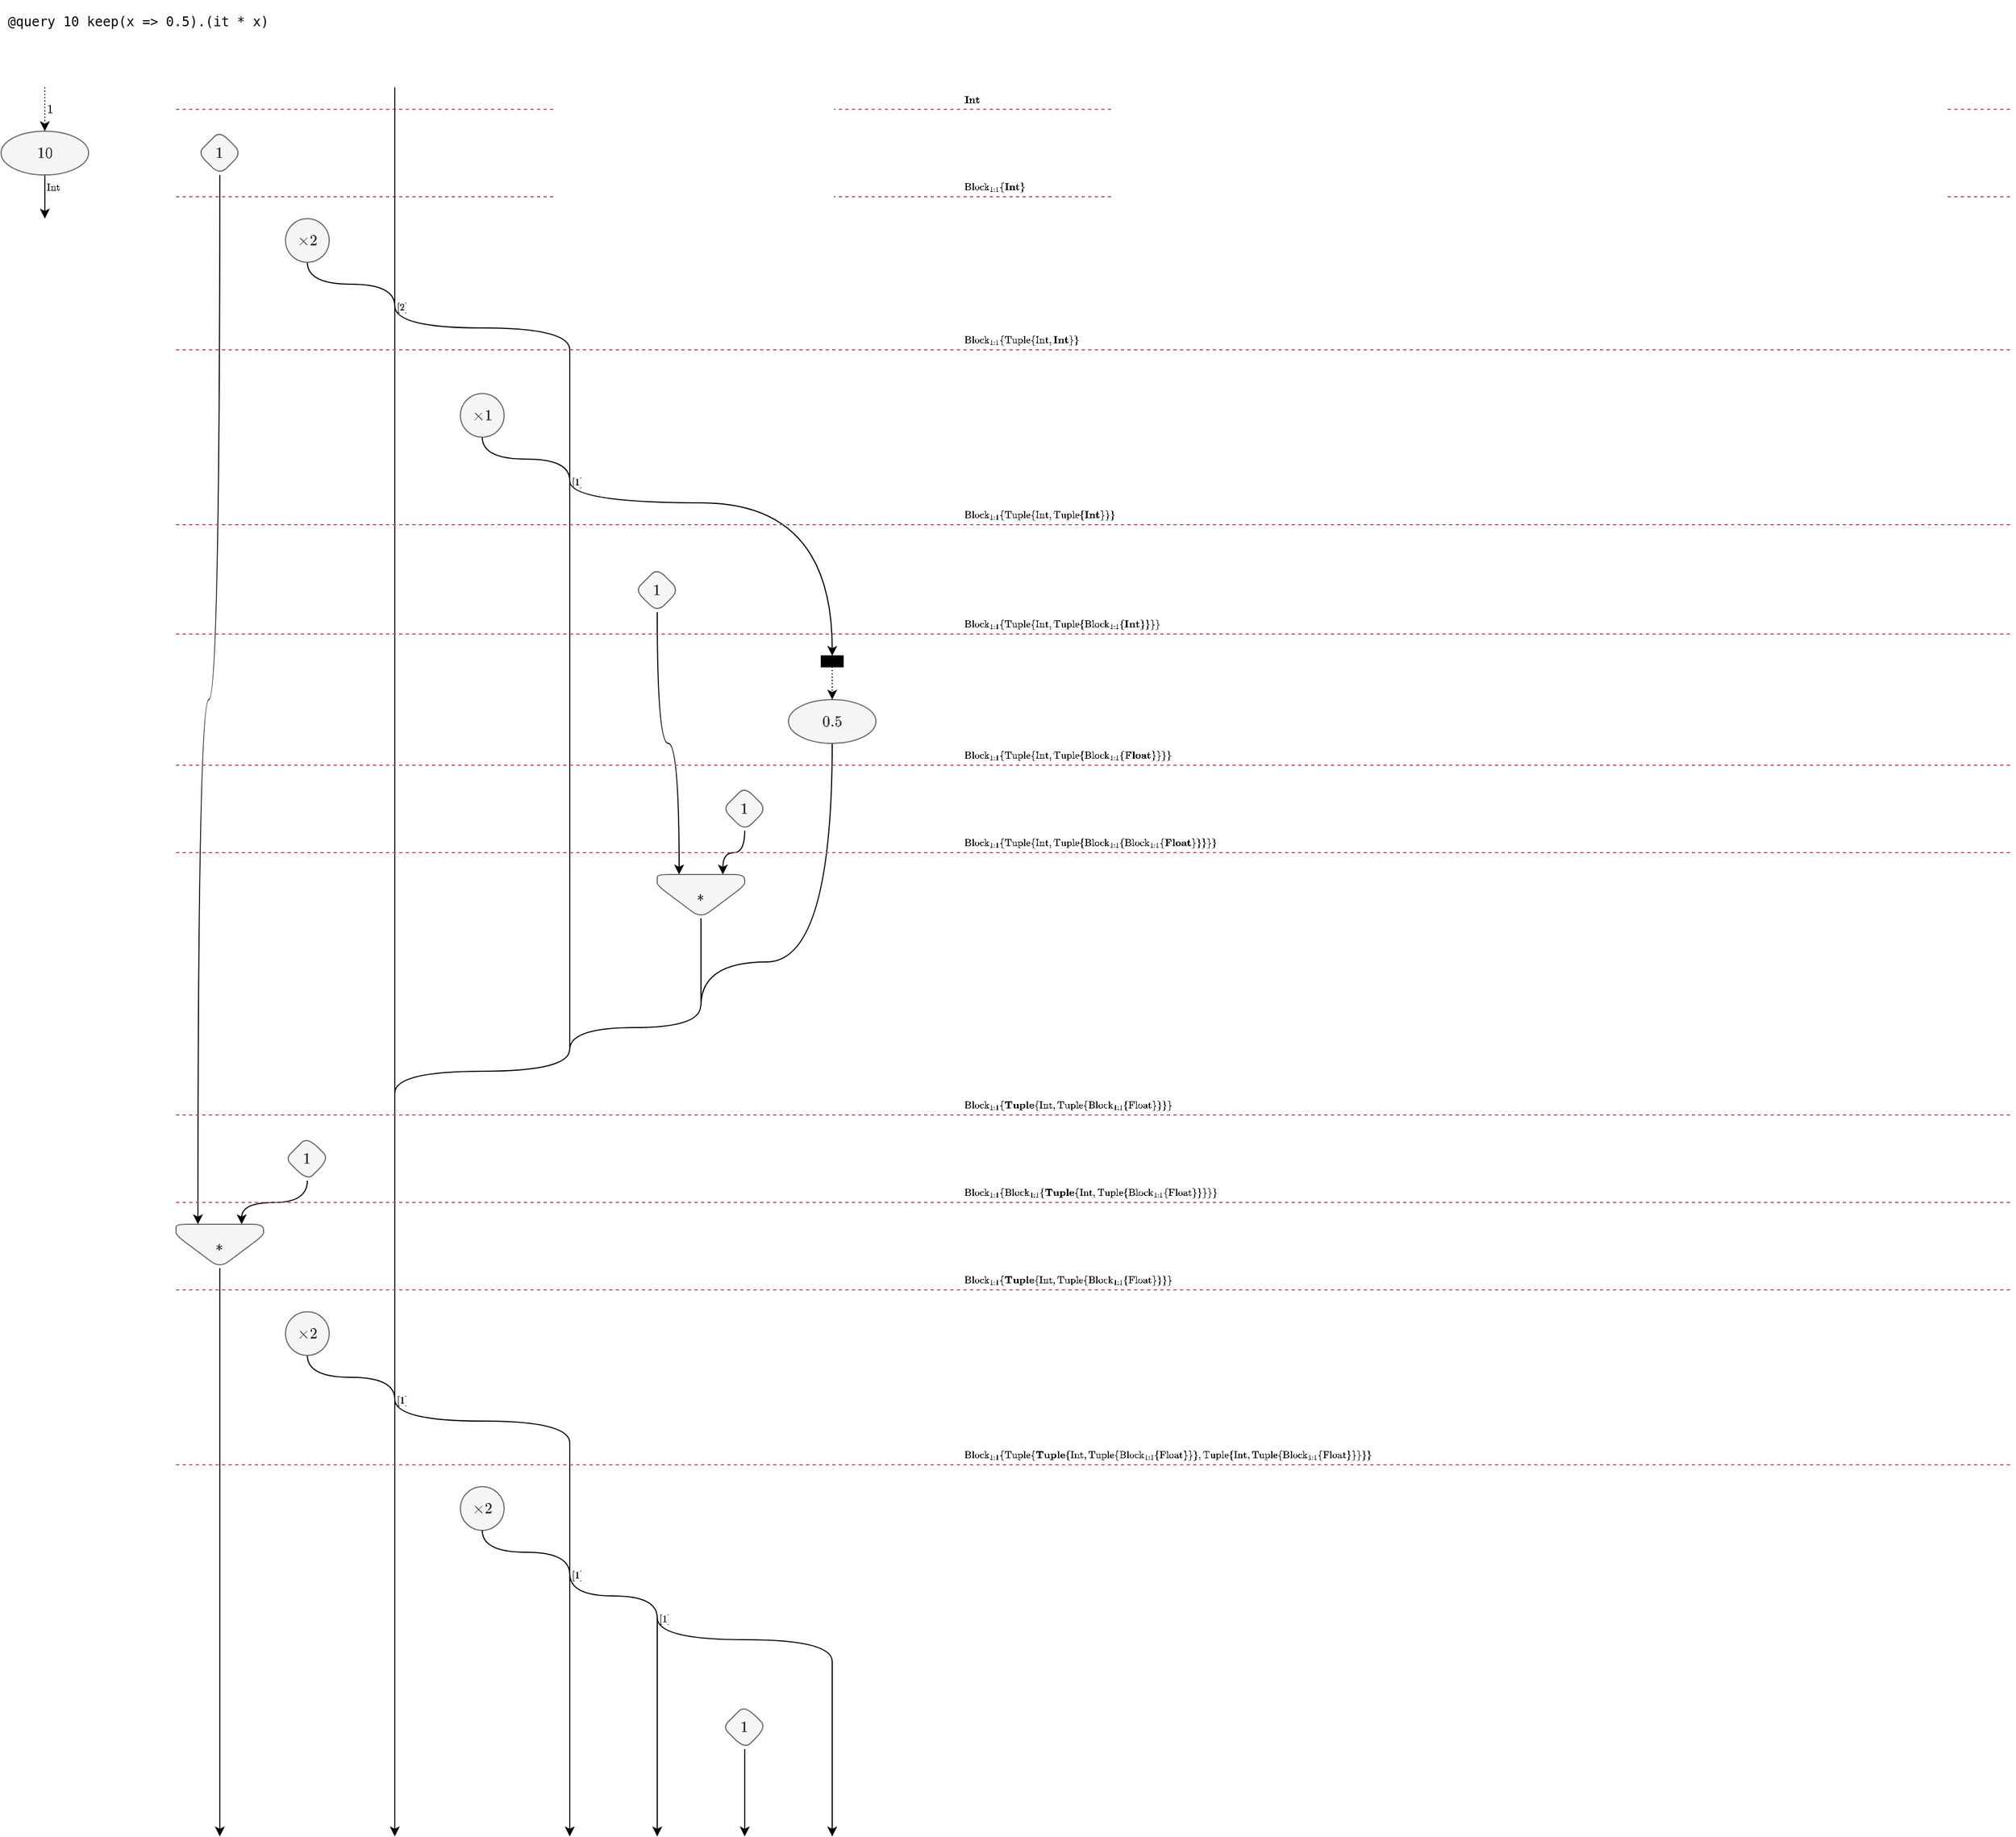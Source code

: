 <mxfile version="13.6.6" type="github">
  <diagram id="ESxC-0Dt4J1VPf62ilii" name="Page-1">
    <mxGraphModel dx="1620" dy="898" grid="1" gridSize="10" guides="1" tooltips="1" connect="1" arrows="1" fold="1" page="1" pageScale="1" pageWidth="2339" pageHeight="3300" math="1" shadow="0">
      <root>
        <mxCell id="0" />
        <mxCell id="1" parent="0" />
        <mxCell id="Xwl5Lj1KR2Gq2ztE4UWl-1" value="&lt;pre&gt;@query 10 keep(x =&amp;gt; 0.5).(it * x)&lt;/pre&gt;" style="text;html=1;align=center;verticalAlign=middle;resizable=0;points=[];autosize=1;" vertex="1" parent="1">
          <mxGeometry x="40" y="40" width="250" height="40" as="geometry" />
        </mxCell>
        <mxCell id="Xwl5Lj1KR2Gq2ztE4UWl-3" style="edgeStyle=orthogonalEdgeStyle;rounded=0;orthogonalLoop=1;jettySize=auto;html=1;curved=1;" edge="1" parent="1" source="Xwl5Lj1KR2Gq2ztE4UWl-2">
          <mxGeometry relative="1" as="geometry">
            <mxPoint x="80" y="240" as="targetPoint" />
          </mxGeometry>
        </mxCell>
        <mxCell id="Xwl5Lj1KR2Gq2ztE4UWl-6" value="$$\scriptsize\mathrm{Int}$$" style="edgeLabel;html=1;align=left;verticalAlign=middle;resizable=0;points=[];labelBackgroundColor=none;" vertex="1" connectable="0" parent="Xwl5Lj1KR2Gq2ztE4UWl-3">
          <mxGeometry x="-0.333" y="1" relative="1" as="geometry">
            <mxPoint x="-1" y="-3.33" as="offset" />
          </mxGeometry>
        </mxCell>
        <mxCell id="Xwl5Lj1KR2Gq2ztE4UWl-2" value="$$10$$" style="ellipse;whiteSpace=wrap;html=1;fillColor=#f5f5f5;strokeColor=#666666;fontColor=#333333;" vertex="1" parent="1">
          <mxGeometry x="40" y="160" width="80" height="40" as="geometry" />
        </mxCell>
        <mxCell id="Xwl5Lj1KR2Gq2ztE4UWl-4" style="edgeStyle=orthogonalEdgeStyle;curved=1;rounded=0;orthogonalLoop=1;jettySize=auto;html=1;entryX=0.5;entryY=0;entryDx=0;entryDy=0;dashed=1;dashPattern=1 2;" edge="1" parent="1" target="Xwl5Lj1KR2Gq2ztE4UWl-2">
          <mxGeometry relative="1" as="geometry">
            <mxPoint x="80" y="120" as="sourcePoint" />
            <Array as="points">
              <mxPoint x="80" y="130" />
              <mxPoint x="80" y="130" />
            </Array>
          </mxGeometry>
        </mxCell>
        <mxCell id="Xwl5Lj1KR2Gq2ztE4UWl-5" value="$$\small 1$$" style="edgeLabel;html=1;align=left;verticalAlign=middle;resizable=0;points=[];labelBackgroundColor=none;" vertex="1" connectable="0" parent="Xwl5Lj1KR2Gq2ztE4UWl-4">
          <mxGeometry x="-0.5" y="-5" relative="1" as="geometry">
            <mxPoint x="5" y="10" as="offset" />
          </mxGeometry>
        </mxCell>
        <mxCell id="Xwl5Lj1KR2Gq2ztE4UWl-9" style="edgeStyle=orthogonalEdgeStyle;curved=1;rounded=0;orthogonalLoop=1;jettySize=auto;html=1;entryX=0.25;entryY=0;entryDx=0;entryDy=0;" edge="1" parent="1" source="Xwl5Lj1KR2Gq2ztE4UWl-7" target="Xwl5Lj1KR2Gq2ztE4UWl-26">
          <mxGeometry relative="1" as="geometry">
            <mxPoint x="240" y="700" as="targetPoint" />
          </mxGeometry>
        </mxCell>
        <mxCell id="Xwl5Lj1KR2Gq2ztE4UWl-7" value="$$1$$" style="rhombus;whiteSpace=wrap;html=1;fillColor=#f5f5f5;strokeColor=#666666;fontColor=#333333;rounded=1;" vertex="1" parent="1">
          <mxGeometry x="220" y="160" width="40" height="40" as="geometry" />
        </mxCell>
        <mxCell id="Xwl5Lj1KR2Gq2ztE4UWl-11" style="edgeStyle=orthogonalEdgeStyle;curved=1;rounded=0;orthogonalLoop=1;jettySize=auto;html=1;exitX=0.5;exitY=1;exitDx=0;exitDy=0;endArrow=none;endFill=0;" edge="1" parent="1" source="Xwl5Lj1KR2Gq2ztE4UWl-8">
          <mxGeometry relative="1" as="geometry">
            <mxPoint x="560" y="480" as="targetPoint" />
          </mxGeometry>
        </mxCell>
        <mxCell id="Xwl5Lj1KR2Gq2ztE4UWl-8" value="$$\times 1$$" style="ellipse;whiteSpace=wrap;html=1;aspect=fixed;labelBackgroundColor=none;fillColor=#f5f5f5;align=center;strokeColor=#666666;fontColor=#333333;" vertex="1" parent="1">
          <mxGeometry x="460" y="400" width="40" height="40" as="geometry" />
        </mxCell>
        <mxCell id="Xwl5Lj1KR2Gq2ztE4UWl-10" style="edgeStyle=orthogonalEdgeStyle;curved=1;rounded=0;orthogonalLoop=1;jettySize=auto;html=1;endArrow=none;endFill=0;" edge="1" parent="1">
          <mxGeometry relative="1" as="geometry">
            <mxPoint x="560" y="1000" as="targetPoint" />
            <mxPoint x="560" y="360" as="sourcePoint" />
          </mxGeometry>
        </mxCell>
        <mxCell id="Xwl5Lj1KR2Gq2ztE4UWl-12" style="edgeStyle=orthogonalEdgeStyle;curved=1;rounded=0;orthogonalLoop=1;jettySize=auto;html=1;exitX=0.5;exitY=1;exitDx=0;exitDy=0;endArrow=classic;endFill=1;entryX=0.5;entryY=0;entryDx=0;entryDy=0;" edge="1" parent="1" target="Xwl5Lj1KR2Gq2ztE4UWl-15">
          <mxGeometry relative="1" as="geometry">
            <mxPoint x="720" y="630" as="targetPoint" />
            <mxPoint x="560" y="480" as="sourcePoint" />
            <Array as="points">
              <mxPoint x="560" y="500" />
              <mxPoint x="800" y="500" />
            </Array>
          </mxGeometry>
        </mxCell>
        <mxCell id="Xwl5Lj1KR2Gq2ztE4UWl-63" value="$$\scriptsize [1]$$" style="edgeLabel;html=1;align=left;verticalAlign=middle;resizable=0;points=[];labelBackgroundColor=none;" vertex="1" connectable="0" parent="Xwl5Lj1KR2Gq2ztE4UWl-12">
          <mxGeometry x="-0.744" y="7" relative="1" as="geometry">
            <mxPoint x="-31.43" y="-13.03" as="offset" />
          </mxGeometry>
        </mxCell>
        <mxCell id="Xwl5Lj1KR2Gq2ztE4UWl-21" style="edgeStyle=orthogonalEdgeStyle;curved=1;rounded=0;orthogonalLoop=1;jettySize=auto;html=1;entryX=0.25;entryY=0;entryDx=0;entryDy=0;endArrow=classic;endFill=1;" edge="1" parent="1" source="Xwl5Lj1KR2Gq2ztE4UWl-13" target="Xwl5Lj1KR2Gq2ztE4UWl-19">
          <mxGeometry relative="1" as="geometry" />
        </mxCell>
        <mxCell id="Xwl5Lj1KR2Gq2ztE4UWl-13" value="$$1$$" style="rhombus;whiteSpace=wrap;html=1;fillColor=#f5f5f5;strokeColor=#666666;fontColor=#333333;rounded=1;" vertex="1" parent="1">
          <mxGeometry x="620" y="560" width="40" height="40" as="geometry" />
        </mxCell>
        <mxCell id="Xwl5Lj1KR2Gq2ztE4UWl-23" style="edgeStyle=orthogonalEdgeStyle;curved=1;rounded=0;orthogonalLoop=1;jettySize=auto;html=1;endArrow=none;endFill=0;exitX=0.5;exitY=1;exitDx=0;exitDy=0;" edge="1" parent="1" source="Xwl5Lj1KR2Gq2ztE4UWl-14">
          <mxGeometry relative="1" as="geometry">
            <mxPoint x="680" y="960" as="targetPoint" />
            <Array as="points">
              <mxPoint x="800" y="920" />
              <mxPoint x="680" y="920" />
            </Array>
          </mxGeometry>
        </mxCell>
        <mxCell id="Xwl5Lj1KR2Gq2ztE4UWl-14" value="$$0.5$$" style="ellipse;whiteSpace=wrap;html=1;fillColor=#f5f5f5;strokeColor=#666666;fontColor=#333333;" vertex="1" parent="1">
          <mxGeometry x="760" y="680" width="80" height="40" as="geometry" />
        </mxCell>
        <mxCell id="Xwl5Lj1KR2Gq2ztE4UWl-16" style="edgeStyle=orthogonalEdgeStyle;curved=1;rounded=0;orthogonalLoop=1;jettySize=auto;html=1;exitX=0.5;exitY=1;exitDx=0;exitDy=0;entryX=0.5;entryY=0;entryDx=0;entryDy=0;endArrow=classic;endFill=1;dashed=1;dashPattern=1 2;" edge="1" parent="1" source="Xwl5Lj1KR2Gq2ztE4UWl-15" target="Xwl5Lj1KR2Gq2ztE4UWl-14">
          <mxGeometry relative="1" as="geometry" />
        </mxCell>
        <mxCell id="Xwl5Lj1KR2Gq2ztE4UWl-15" value="" style="rounded=0;whiteSpace=wrap;html=1;labelBackgroundColor=none;align=center;fillColor=#000000;" vertex="1" parent="1">
          <mxGeometry x="790" y="640" width="20" height="10" as="geometry" />
        </mxCell>
        <mxCell id="Xwl5Lj1KR2Gq2ztE4UWl-20" style="edgeStyle=orthogonalEdgeStyle;curved=1;rounded=0;orthogonalLoop=1;jettySize=auto;html=1;entryX=0.75;entryY=0;entryDx=0;entryDy=0;endArrow=classic;endFill=1;" edge="1" parent="1" source="Xwl5Lj1KR2Gq2ztE4UWl-18" target="Xwl5Lj1KR2Gq2ztE4UWl-19">
          <mxGeometry relative="1" as="geometry" />
        </mxCell>
        <mxCell id="Xwl5Lj1KR2Gq2ztE4UWl-18" value="$$1$$" style="rhombus;whiteSpace=wrap;html=1;fillColor=#f5f5f5;strokeColor=#666666;fontColor=#333333;rounded=1;" vertex="1" parent="1">
          <mxGeometry x="700" y="760" width="40" height="40" as="geometry" />
        </mxCell>
        <mxCell id="Xwl5Lj1KR2Gq2ztE4UWl-22" style="edgeStyle=orthogonalEdgeStyle;curved=1;rounded=0;orthogonalLoop=1;jettySize=auto;html=1;endArrow=none;endFill=0;" edge="1" parent="1" source="Xwl5Lj1KR2Gq2ztE4UWl-19">
          <mxGeometry relative="1" as="geometry">
            <mxPoint x="680" y="960" as="targetPoint" />
          </mxGeometry>
        </mxCell>
        <mxCell id="Xwl5Lj1KR2Gq2ztE4UWl-19" value="$$*$$" style="shape=offPageConnector;whiteSpace=wrap;html=1;rounded=1;labelBackgroundColor=none;align=center;fillColor=#f5f5f5;strokeColor=#666666;fontColor=#333333;size=0.75;" vertex="1" parent="1">
          <mxGeometry x="640" y="840" width="80" height="40" as="geometry" />
        </mxCell>
        <mxCell id="Xwl5Lj1KR2Gq2ztE4UWl-24" style="edgeStyle=orthogonalEdgeStyle;curved=1;rounded=0;orthogonalLoop=1;jettySize=auto;html=1;endArrow=none;endFill=0;" edge="1" parent="1">
          <mxGeometry relative="1" as="geometry">
            <mxPoint x="560" y="1000" as="targetPoint" />
            <mxPoint x="679.71" y="960" as="sourcePoint" />
            <Array as="points">
              <mxPoint x="680" y="980" />
              <mxPoint x="560" y="980" />
            </Array>
          </mxGeometry>
        </mxCell>
        <mxCell id="Xwl5Lj1KR2Gq2ztE4UWl-27" style="edgeStyle=orthogonalEdgeStyle;curved=1;rounded=0;orthogonalLoop=1;jettySize=auto;html=1;exitX=0.5;exitY=1;exitDx=0;exitDy=0;entryX=0.75;entryY=0;entryDx=0;entryDy=0;endArrow=classic;endFill=1;" edge="1" parent="1" source="Xwl5Lj1KR2Gq2ztE4UWl-25" target="Xwl5Lj1KR2Gq2ztE4UWl-26">
          <mxGeometry relative="1" as="geometry">
            <mxPoint x="320" y="1120" as="sourcePoint" />
            <Array as="points">
              <mxPoint x="320" y="1140" />
              <mxPoint x="260" y="1140" />
            </Array>
          </mxGeometry>
        </mxCell>
        <mxCell id="Xwl5Lj1KR2Gq2ztE4UWl-25" value="$$1$$" style="rhombus;whiteSpace=wrap;html=1;fillColor=#f5f5f5;strokeColor=#666666;fontColor=#333333;rounded=1;arcSize=50;" vertex="1" parent="1">
          <mxGeometry x="300.06" y="1080" width="40" height="40" as="geometry" />
        </mxCell>
        <mxCell id="Xwl5Lj1KR2Gq2ztE4UWl-28" style="edgeStyle=orthogonalEdgeStyle;curved=1;rounded=0;orthogonalLoop=1;jettySize=auto;html=1;endArrow=classic;endFill=1;" edge="1" parent="1" source="Xwl5Lj1KR2Gq2ztE4UWl-26">
          <mxGeometry relative="1" as="geometry">
            <mxPoint x="240" y="1720" as="targetPoint" />
          </mxGeometry>
        </mxCell>
        <mxCell id="Xwl5Lj1KR2Gq2ztE4UWl-26" value="$$*$$" style="shape=offPageConnector;whiteSpace=wrap;html=1;rounded=1;labelBackgroundColor=none;align=center;fillColor=#f5f5f5;strokeColor=#666666;fontColor=#333333;size=0.75;" vertex="1" parent="1">
          <mxGeometry x="200" y="1160" width="80" height="40" as="geometry" />
        </mxCell>
        <mxCell id="Xwl5Lj1KR2Gq2ztE4UWl-94" style="edgeStyle=orthogonalEdgeStyle;curved=1;rounded=0;orthogonalLoop=1;jettySize=auto;html=1;endArrow=none;endFill=0;" edge="1" parent="1" source="Xwl5Lj1KR2Gq2ztE4UWl-29">
          <mxGeometry relative="1" as="geometry">
            <mxPoint x="400" y="1320" as="targetPoint" />
            <Array as="points">
              <mxPoint x="320" y="1300" />
              <mxPoint x="400" y="1300" />
            </Array>
          </mxGeometry>
        </mxCell>
        <mxCell id="Xwl5Lj1KR2Gq2ztE4UWl-29" value="$$\times 2$$" style="ellipse;whiteSpace=wrap;html=1;aspect=fixed;labelBackgroundColor=none;fillColor=#f5f5f5;align=center;strokeColor=#666666;fontColor=#333333;" vertex="1" parent="1">
          <mxGeometry x="300.06" y="1240" width="40" height="40" as="geometry" />
        </mxCell>
        <mxCell id="Xwl5Lj1KR2Gq2ztE4UWl-45" value="" style="endArrow=none;html=1;fillColor=#f8cecc;strokeColor=#b85450;dashed=1;" edge="1" parent="1">
          <mxGeometry width="50" height="50" relative="1" as="geometry">
            <mxPoint x="200" y="140" as="sourcePoint" />
            <mxPoint x="1880" y="140" as="targetPoint" />
          </mxGeometry>
        </mxCell>
        <mxCell id="Xwl5Lj1KR2Gq2ztE4UWl-46" value="$$\scriptsize\mathbf{Int}$$" style="edgeLabel;html=1;align=left;verticalAlign=middle;resizable=0;points=[];labelBackgroundColor=none;" vertex="1" connectable="0" parent="Xwl5Lj1KR2Gq2ztE4UWl-45">
          <mxGeometry x="0.936" y="1" relative="1" as="geometry">
            <mxPoint x="-907" y="-9" as="offset" />
          </mxGeometry>
        </mxCell>
        <mxCell id="Xwl5Lj1KR2Gq2ztE4UWl-47" value="" style="endArrow=none;html=1;fillColor=#f8cecc;strokeColor=#b85450;dashed=1;" edge="1" parent="1">
          <mxGeometry width="50" height="50" relative="1" as="geometry">
            <mxPoint x="200" y="220" as="sourcePoint" />
            <mxPoint x="1880" y="220" as="targetPoint" />
          </mxGeometry>
        </mxCell>
        <mxCell id="Xwl5Lj1KR2Gq2ztE4UWl-48" value="$$\scriptsize\mathrm{Block}_{1:1}\{\mathbf{Int}\}$$" style="edgeLabel;html=1;align=left;verticalAlign=middle;resizable=0;points=[];labelBackgroundColor=none;" vertex="1" connectable="0" parent="Xwl5Lj1KR2Gq2ztE4UWl-47">
          <mxGeometry x="0.936" y="1" relative="1" as="geometry">
            <mxPoint x="-907" y="-9" as="offset" />
          </mxGeometry>
        </mxCell>
        <mxCell id="Xwl5Lj1KR2Gq2ztE4UWl-72" style="edgeStyle=orthogonalEdgeStyle;curved=1;rounded=0;orthogonalLoop=1;jettySize=auto;html=1;" edge="1" parent="1">
          <mxGeometry relative="1" as="geometry">
            <mxPoint x="400" y="1720" as="targetPoint" />
            <mxPoint x="400" y="120" as="sourcePoint" />
          </mxGeometry>
        </mxCell>
        <mxCell id="Xwl5Lj1KR2Gq2ztE4UWl-74" style="edgeStyle=orthogonalEdgeStyle;curved=1;rounded=0;orthogonalLoop=1;jettySize=auto;html=1;endArrow=none;endFill=0;" edge="1" parent="1" source="Xwl5Lj1KR2Gq2ztE4UWl-73">
          <mxGeometry relative="1" as="geometry">
            <mxPoint x="400" y="320" as="targetPoint" />
            <Array as="points">
              <mxPoint x="320" y="300" />
              <mxPoint x="400" y="300" />
            </Array>
          </mxGeometry>
        </mxCell>
        <mxCell id="Xwl5Lj1KR2Gq2ztE4UWl-73" value="$$\times 2$$" style="ellipse;whiteSpace=wrap;html=1;aspect=fixed;labelBackgroundColor=none;fillColor=#f5f5f5;align=center;strokeColor=#666666;fontColor=#333333;" vertex="1" parent="1">
          <mxGeometry x="300.06" y="240" width="40" height="40" as="geometry" />
        </mxCell>
        <mxCell id="Xwl5Lj1KR2Gq2ztE4UWl-75" style="edgeStyle=orthogonalEdgeStyle;curved=1;rounded=0;orthogonalLoop=1;jettySize=auto;html=1;endArrow=none;endFill=0;" edge="1" parent="1">
          <mxGeometry relative="1" as="geometry">
            <mxPoint x="560" y="360" as="targetPoint" />
            <mxPoint x="400.06" y="320" as="sourcePoint" />
            <Array as="points">
              <mxPoint x="400" y="340" />
              <mxPoint x="560" y="340" />
            </Array>
          </mxGeometry>
        </mxCell>
        <mxCell id="Xwl5Lj1KR2Gq2ztE4UWl-78" value="$$\scriptsize [2]$$" style="edgeLabel;html=1;align=left;verticalAlign=middle;resizable=0;points=[];labelBackgroundColor=none;" vertex="1" connectable="0" parent="Xwl5Lj1KR2Gq2ztE4UWl-75">
          <mxGeometry x="-0.701" y="9" relative="1" as="geometry">
            <mxPoint x="-10.08" y="-11" as="offset" />
          </mxGeometry>
        </mxCell>
        <mxCell id="Xwl5Lj1KR2Gq2ztE4UWl-76" value="" style="endArrow=none;html=1;fillColor=#f8cecc;strokeColor=#b85450;dashed=1;" edge="1" parent="1">
          <mxGeometry width="50" height="50" relative="1" as="geometry">
            <mxPoint x="200" y="360" as="sourcePoint" />
            <mxPoint x="1880.0" y="360" as="targetPoint" />
          </mxGeometry>
        </mxCell>
        <mxCell id="Xwl5Lj1KR2Gq2ztE4UWl-77" value="$$\scriptsize\mathrm{Block}_{1:1}\{\mathrm{Tuple}\{\mathrm{Int},\mathbf{Int}\}\}$$" style="edgeLabel;html=1;align=left;verticalAlign=middle;resizable=0;points=[];labelBackgroundColor=none;" vertex="1" connectable="0" parent="Xwl5Lj1KR2Gq2ztE4UWl-76">
          <mxGeometry x="0.936" y="1" relative="1" as="geometry">
            <mxPoint x="-907" y="-9" as="offset" />
          </mxGeometry>
        </mxCell>
        <mxCell id="Xwl5Lj1KR2Gq2ztE4UWl-79" value="" style="endArrow=none;html=1;fillColor=#f8cecc;strokeColor=#b85450;dashed=1;" edge="1" parent="1">
          <mxGeometry width="50" height="50" relative="1" as="geometry">
            <mxPoint x="200" y="520" as="sourcePoint" />
            <mxPoint x="1880.0" y="520" as="targetPoint" />
          </mxGeometry>
        </mxCell>
        <mxCell id="Xwl5Lj1KR2Gq2ztE4UWl-80" value="$$\scriptsize\mathrm{Block}_{1:1}\{\mathrm{Tuple}\{\mathrm{Int},\mathrm{Tuple}\{\mathbf{Int}\}\}\}$$" style="edgeLabel;html=1;align=left;verticalAlign=middle;resizable=0;points=[];labelBackgroundColor=none;" vertex="1" connectable="0" parent="Xwl5Lj1KR2Gq2ztE4UWl-79">
          <mxGeometry x="0.936" y="1" relative="1" as="geometry">
            <mxPoint x="-907" y="-9" as="offset" />
          </mxGeometry>
        </mxCell>
        <mxCell id="Xwl5Lj1KR2Gq2ztE4UWl-81" value="" style="endArrow=none;html=1;fillColor=#f8cecc;strokeColor=#b85450;dashed=1;" edge="1" parent="1">
          <mxGeometry width="50" height="50" relative="1" as="geometry">
            <mxPoint x="200" y="620" as="sourcePoint" />
            <mxPoint x="1880.0" y="620" as="targetPoint" />
          </mxGeometry>
        </mxCell>
        <mxCell id="Xwl5Lj1KR2Gq2ztE4UWl-82" value="$$\scriptsize\mathrm{Block}_{1:1}\{\mathrm{Tuple}\{\mathrm{Int},\mathrm{Tuple}\{\mathrm{Block}_{1:1}\{\mathbf{Int}\}\}\}\}$$" style="edgeLabel;html=1;align=left;verticalAlign=middle;resizable=0;points=[];labelBackgroundColor=none;" vertex="1" connectable="0" parent="Xwl5Lj1KR2Gq2ztE4UWl-81">
          <mxGeometry x="0.936" y="1" relative="1" as="geometry">
            <mxPoint x="-907" y="-9" as="offset" />
          </mxGeometry>
        </mxCell>
        <mxCell id="Xwl5Lj1KR2Gq2ztE4UWl-83" value="" style="endArrow=none;html=1;fillColor=#f8cecc;strokeColor=#b85450;dashed=1;" edge="1" parent="1">
          <mxGeometry width="50" height="50" relative="1" as="geometry">
            <mxPoint x="200" y="740" as="sourcePoint" />
            <mxPoint x="1880.0" y="740" as="targetPoint" />
          </mxGeometry>
        </mxCell>
        <mxCell id="Xwl5Lj1KR2Gq2ztE4UWl-84" value="$$\scriptsize\mathrm{Block}_{1:1}\{\mathrm{Tuple}\{\mathrm{Int},\mathrm{Tuple}\{\mathrm{Block}_{1:1}\{\mathbf{Float}\}\}\}\}$$" style="edgeLabel;html=1;align=left;verticalAlign=middle;resizable=0;points=[];labelBackgroundColor=none;" vertex="1" connectable="0" parent="Xwl5Lj1KR2Gq2ztE4UWl-83">
          <mxGeometry x="0.936" y="1" relative="1" as="geometry">
            <mxPoint x="-907" y="-9" as="offset" />
          </mxGeometry>
        </mxCell>
        <mxCell id="Xwl5Lj1KR2Gq2ztE4UWl-85" value="" style="endArrow=none;html=1;fillColor=#f8cecc;strokeColor=#b85450;dashed=1;" edge="1" parent="1">
          <mxGeometry width="50" height="50" relative="1" as="geometry">
            <mxPoint x="200" y="820" as="sourcePoint" />
            <mxPoint x="1880.0" y="820" as="targetPoint" />
          </mxGeometry>
        </mxCell>
        <mxCell id="Xwl5Lj1KR2Gq2ztE4UWl-86" value="$$\scriptsize\mathrm{Block}_{1:1}\{\mathrm{Tuple}\{\mathrm{Int},\mathrm{Tuple}\{\mathrm{Block}_{1:1}\{\mathrm{Block}_{1:1}\{\mathbf{Float}\}\}\}\}\}$$" style="edgeLabel;html=1;align=left;verticalAlign=middle;resizable=0;points=[];labelBackgroundColor=none;" vertex="1" connectable="0" parent="Xwl5Lj1KR2Gq2ztE4UWl-85">
          <mxGeometry x="0.936" y="1" relative="1" as="geometry">
            <mxPoint x="-907" y="-9" as="offset" />
          </mxGeometry>
        </mxCell>
        <mxCell id="Xwl5Lj1KR2Gq2ztE4UWl-87" style="edgeStyle=orthogonalEdgeStyle;curved=1;rounded=0;orthogonalLoop=1;jettySize=auto;html=1;endArrow=none;endFill=0;" edge="1" parent="1">
          <mxGeometry relative="1" as="geometry">
            <mxPoint x="400" y="1040" as="targetPoint" />
            <mxPoint x="559.85" y="1000.0" as="sourcePoint" />
            <Array as="points">
              <mxPoint x="560" y="1020" />
              <mxPoint x="400" y="1020" />
            </Array>
          </mxGeometry>
        </mxCell>
        <mxCell id="Xwl5Lj1KR2Gq2ztE4UWl-90" value="" style="endArrow=none;html=1;fillColor=#f8cecc;strokeColor=#b85450;dashed=1;" edge="1" parent="1">
          <mxGeometry width="50" height="50" relative="1" as="geometry">
            <mxPoint x="200" y="1060" as="sourcePoint" />
            <mxPoint x="1880.0" y="1060" as="targetPoint" />
          </mxGeometry>
        </mxCell>
        <mxCell id="Xwl5Lj1KR2Gq2ztE4UWl-91" value="$$\scriptsize\mathrm{Block}_{1:1}\{\mathbf{Tuple}\{\mathrm{Int},\mathrm{Tuple}\{\mathrm{Block}_{1:1}\{\mathrm{Float}\}\}\}\}$$" style="edgeLabel;html=1;align=left;verticalAlign=middle;resizable=0;points=[];labelBackgroundColor=none;" vertex="1" connectable="0" parent="Xwl5Lj1KR2Gq2ztE4UWl-90">
          <mxGeometry x="0.936" y="1" relative="1" as="geometry">
            <mxPoint x="-907" y="-9" as="offset" />
          </mxGeometry>
        </mxCell>
        <mxCell id="Xwl5Lj1KR2Gq2ztE4UWl-92" value="" style="endArrow=none;html=1;fillColor=#f8cecc;strokeColor=#b85450;dashed=1;" edge="1" parent="1">
          <mxGeometry width="50" height="50" relative="1" as="geometry">
            <mxPoint x="200" y="1140.0" as="sourcePoint" />
            <mxPoint x="1880.0" y="1140.0" as="targetPoint" />
          </mxGeometry>
        </mxCell>
        <mxCell id="Xwl5Lj1KR2Gq2ztE4UWl-93" value="$$\scriptsize\mathrm{Block}_{1:1}\{\mathrm{Block}_{1:1}\{\mathbf{Tuple}\{\mathrm{Int},\mathrm{Tuple}\{\mathrm{Block}_{1:1}\{\mathrm{Float}\}\}\}\}\}$$" style="edgeLabel;html=1;align=left;verticalAlign=middle;resizable=0;points=[];labelBackgroundColor=none;" vertex="1" connectable="0" parent="Xwl5Lj1KR2Gq2ztE4UWl-92">
          <mxGeometry x="0.936" y="1" relative="1" as="geometry">
            <mxPoint x="-907" y="-9" as="offset" />
          </mxGeometry>
        </mxCell>
        <mxCell id="Xwl5Lj1KR2Gq2ztE4UWl-97" value="" style="endArrow=none;html=1;fillColor=#f8cecc;strokeColor=#b85450;dashed=1;" edge="1" parent="1">
          <mxGeometry width="50" height="50" relative="1" as="geometry">
            <mxPoint x="200" y="1220" as="sourcePoint" />
            <mxPoint x="1880.0" y="1220" as="targetPoint" />
          </mxGeometry>
        </mxCell>
        <mxCell id="Xwl5Lj1KR2Gq2ztE4UWl-98" value="$$\scriptsize\mathrm{Block}_{1:1}\{\mathbf{Tuple}\{\mathrm{Int},\mathrm{Tuple}\{\mathrm{Block}_{1:1}\{\mathrm{Float}\}\}\}\}$$" style="edgeLabel;html=1;align=left;verticalAlign=middle;resizable=0;points=[];labelBackgroundColor=none;" vertex="1" connectable="0" parent="Xwl5Lj1KR2Gq2ztE4UWl-97">
          <mxGeometry x="0.936" y="1" relative="1" as="geometry">
            <mxPoint x="-907" y="-9" as="offset" />
          </mxGeometry>
        </mxCell>
        <mxCell id="Xwl5Lj1KR2Gq2ztE4UWl-99" style="edgeStyle=orthogonalEdgeStyle;curved=1;rounded=0;orthogonalLoop=1;jettySize=auto;html=1;endArrow=none;endFill=0;" edge="1" parent="1">
          <mxGeometry relative="1" as="geometry">
            <mxPoint x="560" y="1360" as="targetPoint" />
            <mxPoint x="400.0" y="1320" as="sourcePoint" />
            <Array as="points">
              <mxPoint x="400" y="1340" />
              <mxPoint x="560" y="1340" />
            </Array>
          </mxGeometry>
        </mxCell>
        <mxCell id="Xwl5Lj1KR2Gq2ztE4UWl-105" value="$$\scriptsize [1]$$" style="edgeLabel;html=1;align=left;verticalAlign=middle;resizable=0;points=[];labelBackgroundColor=none;" vertex="1" connectable="0" parent="Xwl5Lj1KR2Gq2ztE4UWl-99">
          <mxGeometry x="-0.601" y="8" relative="1" as="geometry">
            <mxPoint x="-20.06" y="-12" as="offset" />
          </mxGeometry>
        </mxCell>
        <mxCell id="Xwl5Lj1KR2Gq2ztE4UWl-101" style="edgeStyle=orthogonalEdgeStyle;curved=1;rounded=0;orthogonalLoop=1;jettySize=auto;html=1;endArrow=classic;endFill=1;" edge="1" parent="1">
          <mxGeometry relative="1" as="geometry">
            <mxPoint x="560" y="1720" as="targetPoint" />
            <mxPoint x="560" y="1360" as="sourcePoint" />
          </mxGeometry>
        </mxCell>
        <mxCell id="Xwl5Lj1KR2Gq2ztE4UWl-100" value="$$\times 2$$" style="ellipse;whiteSpace=wrap;html=1;aspect=fixed;labelBackgroundColor=none;fillColor=#f5f5f5;align=center;strokeColor=#666666;fontColor=#333333;" vertex="1" parent="1">
          <mxGeometry x="460" y="1400" width="40" height="40" as="geometry" />
        </mxCell>
        <mxCell id="Xwl5Lj1KR2Gq2ztE4UWl-102" style="edgeStyle=orthogonalEdgeStyle;curved=1;rounded=0;orthogonalLoop=1;jettySize=auto;html=1;endArrow=none;endFill=0;exitX=0.5;exitY=1;exitDx=0;exitDy=0;" edge="1" parent="1" source="Xwl5Lj1KR2Gq2ztE4UWl-100">
          <mxGeometry relative="1" as="geometry">
            <mxPoint x="559.94" y="1480.0" as="targetPoint" />
            <mxPoint x="460" y="1450" as="sourcePoint" />
            <Array as="points">
              <mxPoint x="480" y="1460" />
              <mxPoint x="560" y="1460" />
            </Array>
          </mxGeometry>
        </mxCell>
        <mxCell id="Xwl5Lj1KR2Gq2ztE4UWl-103" value="" style="endArrow=none;html=1;fillColor=#f8cecc;strokeColor=#b85450;dashed=1;" edge="1" parent="1">
          <mxGeometry width="50" height="50" relative="1" as="geometry">
            <mxPoint x="200" y="1380.0" as="sourcePoint" />
            <mxPoint x="1880.0" y="1380.0" as="targetPoint" />
          </mxGeometry>
        </mxCell>
        <mxCell id="Xwl5Lj1KR2Gq2ztE4UWl-104" value="$$\scriptsize\mathrm{Block}_{1:1}\{\mathrm{Tuple}\{\mathbf{Tuple}\{\mathrm{Int},\mathrm{Tuple}\{\mathrm{Block}_{1:1}\{\mathrm{Float}\}\}\},&lt;br&gt;\mathrm{Tuple}\{\mathrm{Int},\mathrm{Tuple}\{\mathrm{Block}_{1:1}\{\mathrm{Float}\}\}\}\}\}$$" style="edgeLabel;html=1;align=left;verticalAlign=middle;resizable=0;points=[];labelBackgroundColor=none;" vertex="1" connectable="0" parent="Xwl5Lj1KR2Gq2ztE4UWl-103">
          <mxGeometry x="0.936" y="1" relative="1" as="geometry">
            <mxPoint x="-907" y="-9" as="offset" />
          </mxGeometry>
        </mxCell>
        <mxCell id="Xwl5Lj1KR2Gq2ztE4UWl-106" style="edgeStyle=orthogonalEdgeStyle;curved=1;rounded=0;orthogonalLoop=1;jettySize=auto;html=1;endArrow=none;endFill=0;exitX=0.5;exitY=1;exitDx=0;exitDy=0;" edge="1" parent="1">
          <mxGeometry relative="1" as="geometry">
            <mxPoint x="640" y="1520" as="targetPoint" />
            <mxPoint x="560.06" y="1480" as="sourcePoint" />
            <Array as="points">
              <mxPoint x="560" y="1500" />
              <mxPoint x="640" y="1500" />
            </Array>
          </mxGeometry>
        </mxCell>
        <mxCell id="Xwl5Lj1KR2Gq2ztE4UWl-112" value="$$\scriptsize [1]$$" style="edgeLabel;html=1;align=left;verticalAlign=middle;resizable=0;points=[];labelBackgroundColor=none;" vertex="1" connectable="0" parent="Xwl5Lj1KR2Gq2ztE4UWl-106">
          <mxGeometry x="-0.298" y="1" relative="1" as="geometry">
            <mxPoint x="-22.34" y="-19.03" as="offset" />
          </mxGeometry>
        </mxCell>
        <mxCell id="Xwl5Lj1KR2Gq2ztE4UWl-107" style="edgeStyle=orthogonalEdgeStyle;curved=1;rounded=0;orthogonalLoop=1;jettySize=auto;html=1;endArrow=classic;endFill=1;" edge="1" parent="1">
          <mxGeometry relative="1" as="geometry">
            <mxPoint x="640" y="1720" as="targetPoint" />
            <mxPoint x="640" y="1520" as="sourcePoint" />
          </mxGeometry>
        </mxCell>
        <mxCell id="Xwl5Lj1KR2Gq2ztE4UWl-108" style="edgeStyle=orthogonalEdgeStyle;curved=1;rounded=0;orthogonalLoop=1;jettySize=auto;html=1;endArrow=none;endFill=0;exitX=0.5;exitY=1;exitDx=0;exitDy=0;" edge="1" parent="1">
          <mxGeometry relative="1" as="geometry">
            <mxPoint x="800" y="1560" as="targetPoint" />
            <mxPoint x="640.06" y="1520" as="sourcePoint" />
            <Array as="points">
              <mxPoint x="640" y="1540" />
              <mxPoint x="800" y="1540" />
            </Array>
          </mxGeometry>
        </mxCell>
        <mxCell id="Xwl5Lj1KR2Gq2ztE4UWl-113" value="$$\scriptsize [1]$$" style="edgeLabel;html=1;align=left;verticalAlign=middle;resizable=0;points=[];labelBackgroundColor=none;" vertex="1" connectable="0" parent="Xwl5Lj1KR2Gq2ztE4UWl-108">
          <mxGeometry x="-0.51" y="3" relative="1" as="geometry">
            <mxPoint x="-29.2" y="-17.03" as="offset" />
          </mxGeometry>
        </mxCell>
        <mxCell id="Xwl5Lj1KR2Gq2ztE4UWl-109" style="edgeStyle=orthogonalEdgeStyle;curved=1;rounded=0;orthogonalLoop=1;jettySize=auto;html=1;endArrow=classic;endFill=1;" edge="1" parent="1">
          <mxGeometry relative="1" as="geometry">
            <mxPoint x="800" y="1720" as="targetPoint" />
            <mxPoint x="800" y="1560" as="sourcePoint" />
          </mxGeometry>
        </mxCell>
        <mxCell id="Xwl5Lj1KR2Gq2ztE4UWl-111" style="edgeStyle=orthogonalEdgeStyle;curved=1;rounded=0;orthogonalLoop=1;jettySize=auto;html=1;endArrow=classic;endFill=1;" edge="1" parent="1" source="Xwl5Lj1KR2Gq2ztE4UWl-110">
          <mxGeometry relative="1" as="geometry">
            <mxPoint x="720" y="1720" as="targetPoint" />
          </mxGeometry>
        </mxCell>
        <mxCell id="Xwl5Lj1KR2Gq2ztE4UWl-110" value="$$1$$" style="rhombus;whiteSpace=wrap;html=1;fillColor=#f5f5f5;strokeColor=#666666;fontColor=#333333;rounded=1;arcSize=50;" vertex="1" parent="1">
          <mxGeometry x="700" y="1600" width="40" height="40" as="geometry" />
        </mxCell>
      </root>
    </mxGraphModel>
  </diagram>
</mxfile>
